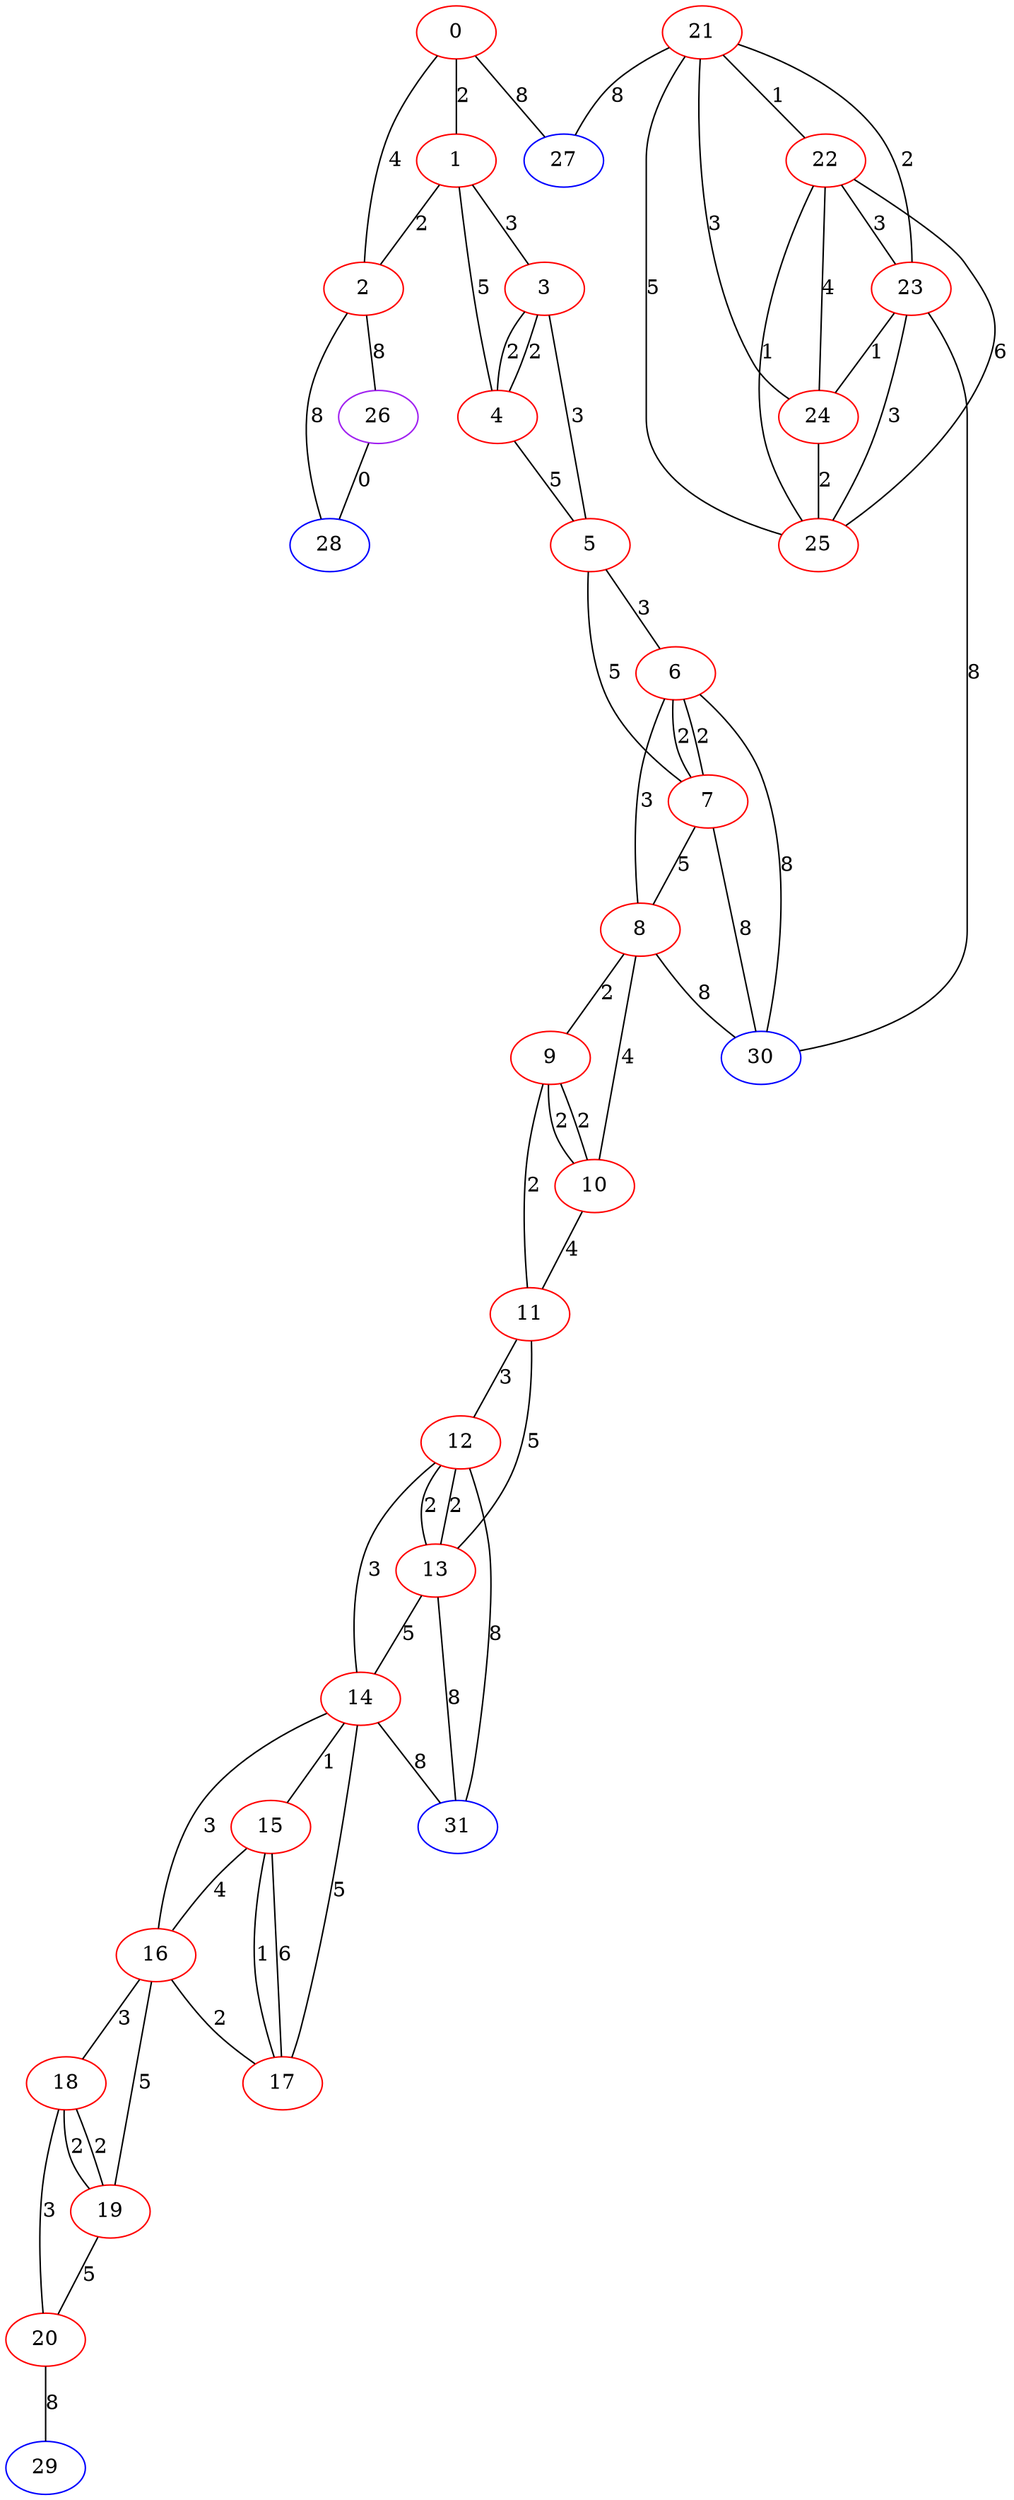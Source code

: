 graph "" {
0 [color=red, weight=1];
1 [color=red, weight=1];
2 [color=red, weight=1];
3 [color=red, weight=1];
4 [color=red, weight=1];
5 [color=red, weight=1];
6 [color=red, weight=1];
7 [color=red, weight=1];
8 [color=red, weight=1];
9 [color=red, weight=1];
10 [color=red, weight=1];
11 [color=red, weight=1];
12 [color=red, weight=1];
13 [color=red, weight=1];
14 [color=red, weight=1];
15 [color=red, weight=1];
16 [color=red, weight=1];
17 [color=red, weight=1];
18 [color=red, weight=1];
19 [color=red, weight=1];
20 [color=red, weight=1];
21 [color=red, weight=1];
22 [color=red, weight=1];
23 [color=red, weight=1];
24 [color=red, weight=1];
25 [color=red, weight=1];
26 [color=purple, weight=4];
27 [color=blue, weight=3];
28 [color=blue, weight=3];
29 [color=blue, weight=3];
30 [color=blue, weight=3];
31 [color=blue, weight=3];
0 -- 1  [key=0, label=2];
0 -- 2  [key=0, label=4];
0 -- 27  [key=0, label=8];
1 -- 2  [key=0, label=2];
1 -- 3  [key=0, label=3];
1 -- 4  [key=0, label=5];
2 -- 26  [key=0, label=8];
2 -- 28  [key=0, label=8];
3 -- 4  [key=0, label=2];
3 -- 4  [key=1, label=2];
3 -- 5  [key=0, label=3];
4 -- 5  [key=0, label=5];
5 -- 6  [key=0, label=3];
5 -- 7  [key=0, label=5];
6 -- 8  [key=0, label=3];
6 -- 30  [key=0, label=8];
6 -- 7  [key=0, label=2];
6 -- 7  [key=1, label=2];
7 -- 8  [key=0, label=5];
7 -- 30  [key=0, label=8];
8 -- 9  [key=0, label=2];
8 -- 10  [key=0, label=4];
8 -- 30  [key=0, label=8];
9 -- 10  [key=0, label=2];
9 -- 10  [key=1, label=2];
9 -- 11  [key=0, label=2];
10 -- 11  [key=0, label=4];
11 -- 12  [key=0, label=3];
11 -- 13  [key=0, label=5];
12 -- 13  [key=0, label=2];
12 -- 13  [key=1, label=2];
12 -- 14  [key=0, label=3];
12 -- 31  [key=0, label=8];
13 -- 14  [key=0, label=5];
13 -- 31  [key=0, label=8];
14 -- 15  [key=0, label=1];
14 -- 16  [key=0, label=3];
14 -- 17  [key=0, label=5];
14 -- 31  [key=0, label=8];
15 -- 16  [key=0, label=4];
15 -- 17  [key=0, label=6];
15 -- 17  [key=1, label=1];
16 -- 17  [key=0, label=2];
16 -- 18  [key=0, label=3];
16 -- 19  [key=0, label=5];
18 -- 19  [key=0, label=2];
18 -- 19  [key=1, label=2];
18 -- 20  [key=0, label=3];
19 -- 20  [key=0, label=5];
20 -- 29  [key=0, label=8];
21 -- 24  [key=0, label=3];
21 -- 25  [key=0, label=5];
21 -- 27  [key=0, label=8];
21 -- 22  [key=0, label=1];
21 -- 23  [key=0, label=2];
22 -- 24  [key=0, label=4];
22 -- 25  [key=0, label=6];
22 -- 25  [key=1, label=1];
22 -- 23  [key=0, label=3];
23 -- 24  [key=0, label=1];
23 -- 25  [key=0, label=3];
23 -- 30  [key=0, label=8];
24 -- 25  [key=0, label=2];
26 -- 28  [key=0, label=0];
}
